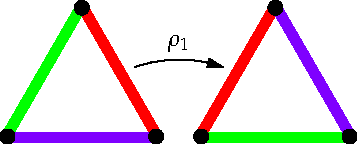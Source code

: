 settings.tex="pdflatex";

texpreamble("\usepackage{amsmath}
\usepackage{amsthm,amssymb}
\usepackage{mathpazo}
");

include graph;

size(180);

picture P;

draw(P,dir(-30)--dir(90),red+linewidth(5));
draw(P,dir(90)--dir(210),green+linewidth(5));
draw(P,dir(210)--dir(-30),purple+linewidth(5));
dotfactor=15;
dot(P,0.975*dir(-30));
dot(P,0.975*dir(90));
dot(P,0.975*dir(210));

add(shift((-1.1,0))*P);

add(shift((1.1,0))*rotate(120,(0,0))*P);

draw("$\rho_1$",(-0.5,0.3){dir(20)}..(0.5,0.3),N,Arrow);
